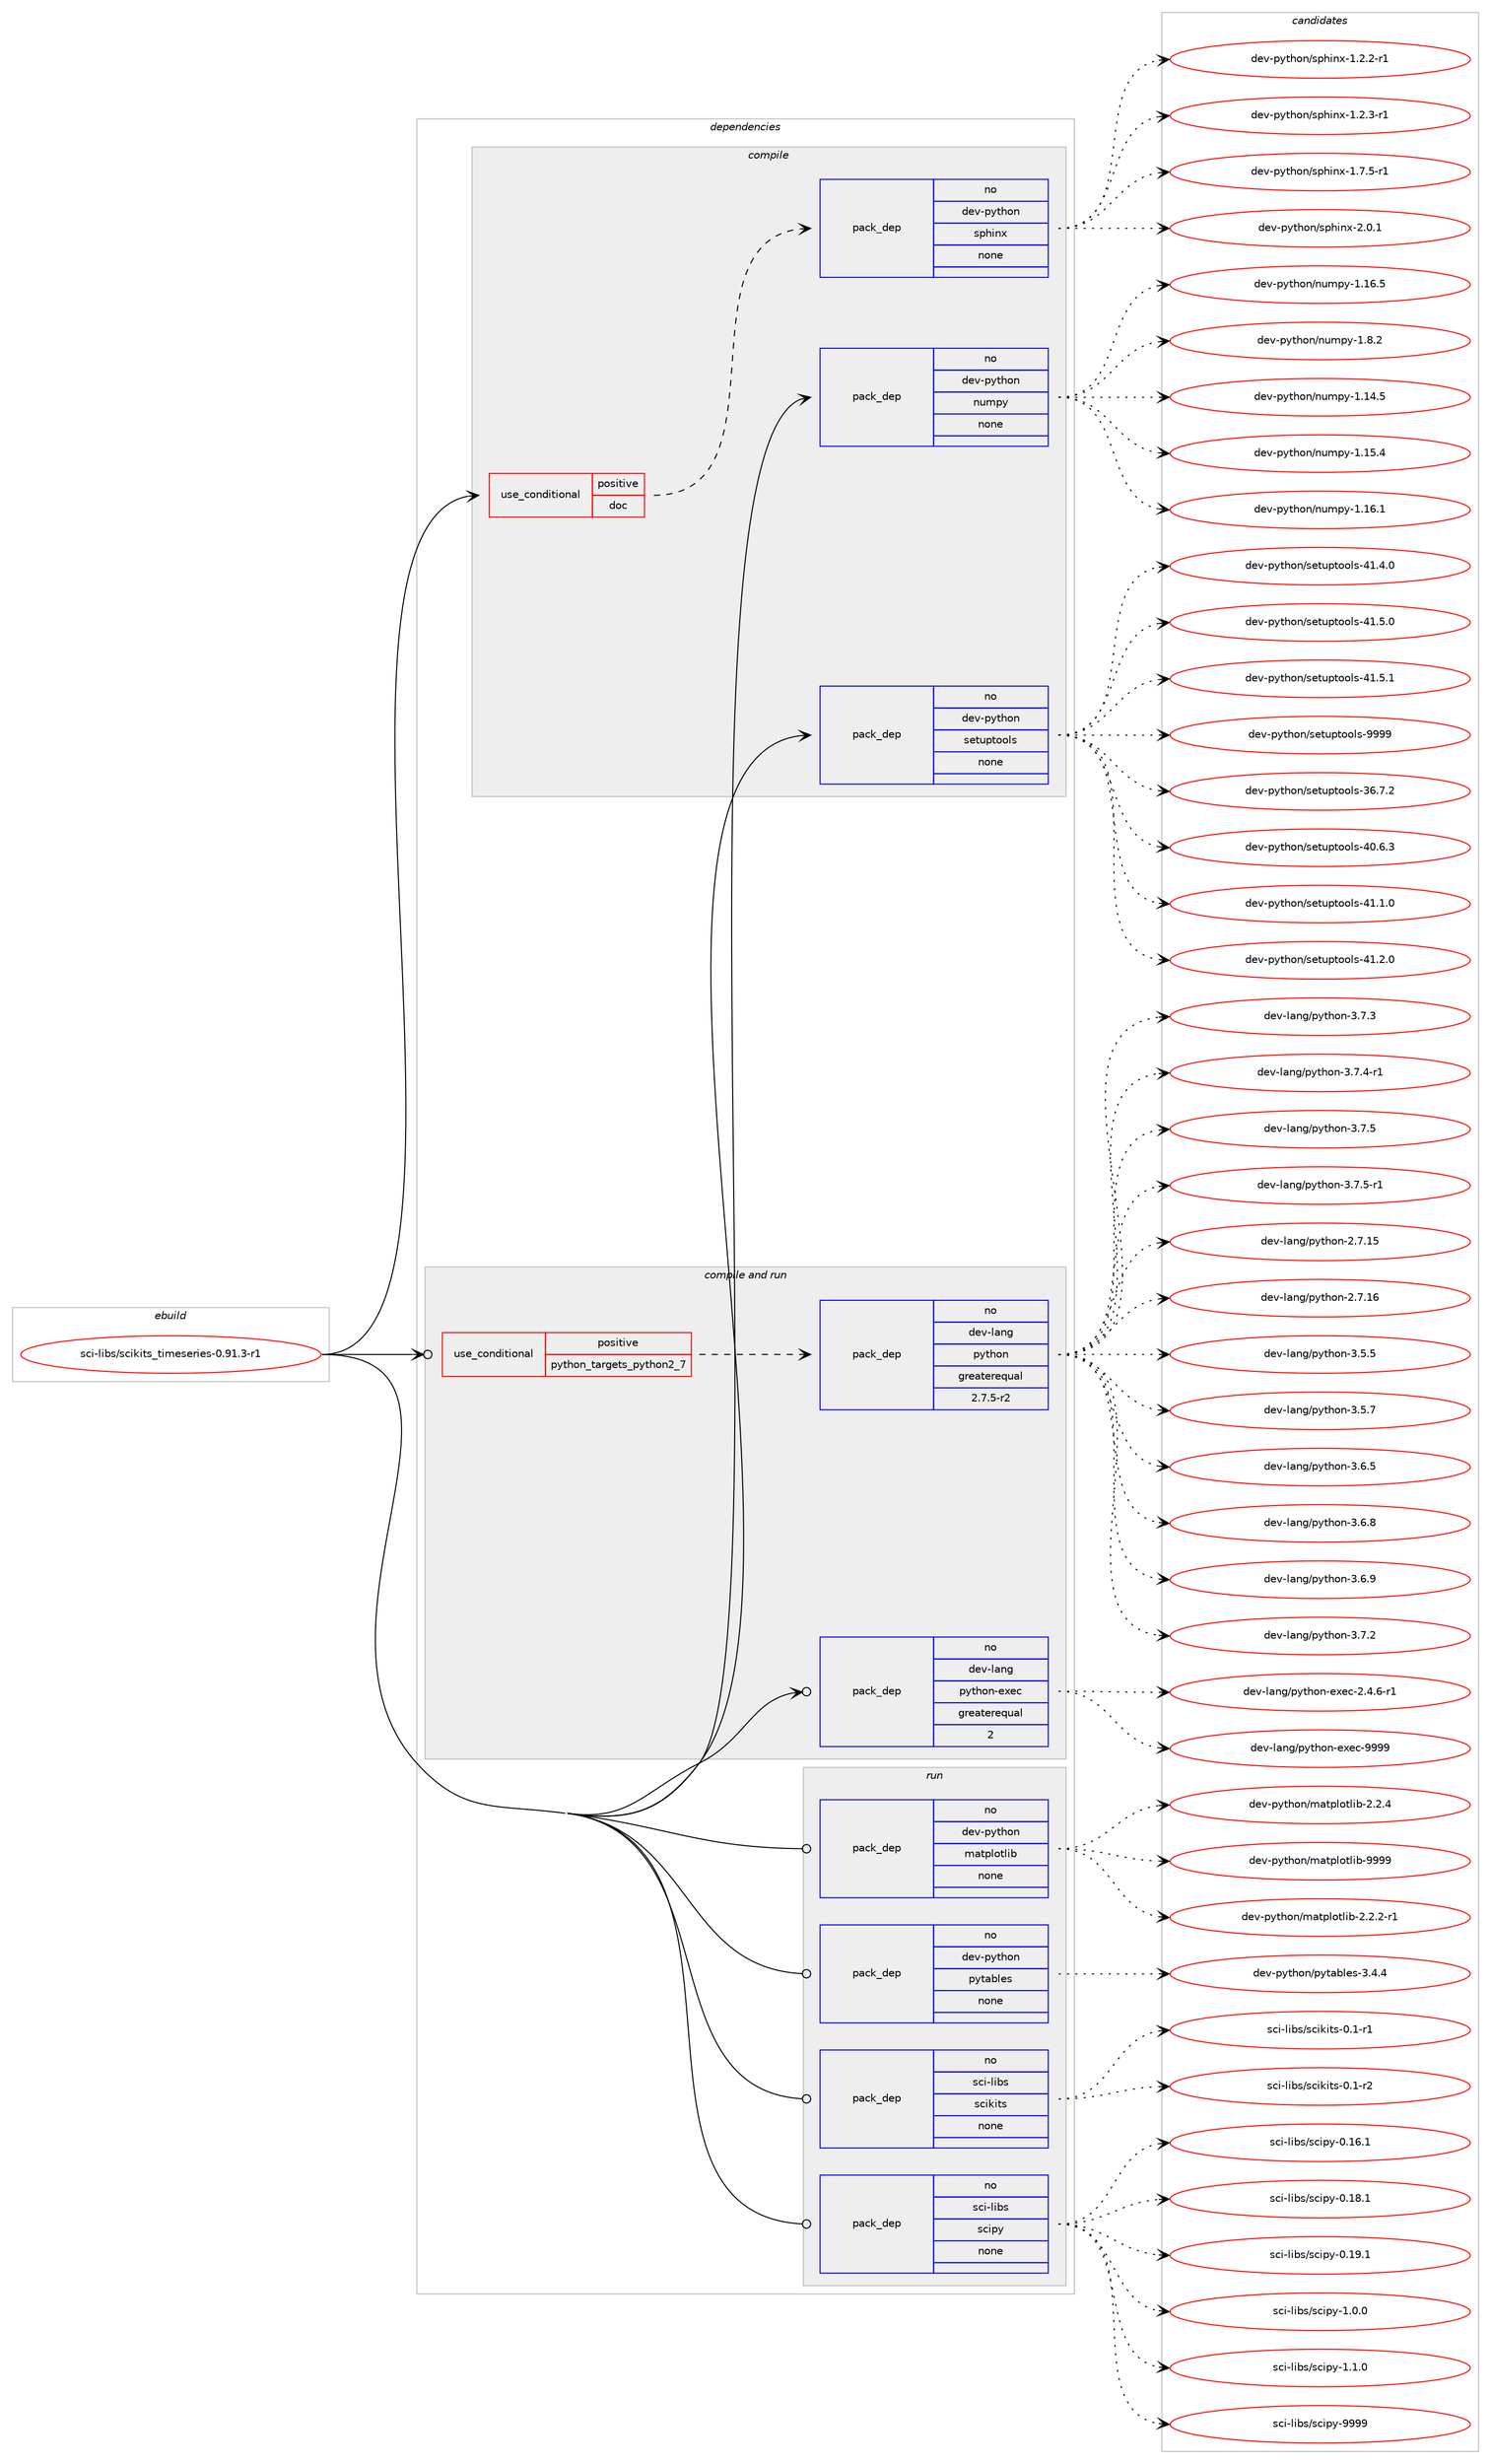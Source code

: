 digraph prolog {

# *************
# Graph options
# *************

newrank=true;
concentrate=true;
compound=true;
graph [rankdir=LR,fontname=Helvetica,fontsize=10,ranksep=1.5];#, ranksep=2.5, nodesep=0.2];
edge  [arrowhead=vee];
node  [fontname=Helvetica,fontsize=10];

# **********
# The ebuild
# **********

subgraph cluster_leftcol {
color=gray;
rank=same;
label=<<i>ebuild</i>>;
id [label="sci-libs/scikits_timeseries-0.91.3-r1", color=red, width=4, href="../sci-libs/scikits_timeseries-0.91.3-r1.svg"];
}

# ****************
# The dependencies
# ****************

subgraph cluster_midcol {
color=gray;
label=<<i>dependencies</i>>;
subgraph cluster_compile {
fillcolor="#eeeeee";
style=filled;
label=<<i>compile</i>>;
subgraph cond208719 {
dependency859579 [label=<<TABLE BORDER="0" CELLBORDER="1" CELLSPACING="0" CELLPADDING="4"><TR><TD ROWSPAN="3" CELLPADDING="10">use_conditional</TD></TR><TR><TD>positive</TD></TR><TR><TD>doc</TD></TR></TABLE>>, shape=none, color=red];
subgraph pack635671 {
dependency859580 [label=<<TABLE BORDER="0" CELLBORDER="1" CELLSPACING="0" CELLPADDING="4" WIDTH="220"><TR><TD ROWSPAN="6" CELLPADDING="30">pack_dep</TD></TR><TR><TD WIDTH="110">no</TD></TR><TR><TD>dev-python</TD></TR><TR><TD>sphinx</TD></TR><TR><TD>none</TD></TR><TR><TD></TD></TR></TABLE>>, shape=none, color=blue];
}
dependency859579:e -> dependency859580:w [weight=20,style="dashed",arrowhead="vee"];
}
id:e -> dependency859579:w [weight=20,style="solid",arrowhead="vee"];
subgraph pack635672 {
dependency859581 [label=<<TABLE BORDER="0" CELLBORDER="1" CELLSPACING="0" CELLPADDING="4" WIDTH="220"><TR><TD ROWSPAN="6" CELLPADDING="30">pack_dep</TD></TR><TR><TD WIDTH="110">no</TD></TR><TR><TD>dev-python</TD></TR><TR><TD>numpy</TD></TR><TR><TD>none</TD></TR><TR><TD></TD></TR></TABLE>>, shape=none, color=blue];
}
id:e -> dependency859581:w [weight=20,style="solid",arrowhead="vee"];
subgraph pack635673 {
dependency859582 [label=<<TABLE BORDER="0" CELLBORDER="1" CELLSPACING="0" CELLPADDING="4" WIDTH="220"><TR><TD ROWSPAN="6" CELLPADDING="30">pack_dep</TD></TR><TR><TD WIDTH="110">no</TD></TR><TR><TD>dev-python</TD></TR><TR><TD>setuptools</TD></TR><TR><TD>none</TD></TR><TR><TD></TD></TR></TABLE>>, shape=none, color=blue];
}
id:e -> dependency859582:w [weight=20,style="solid",arrowhead="vee"];
}
subgraph cluster_compileandrun {
fillcolor="#eeeeee";
style=filled;
label=<<i>compile and run</i>>;
subgraph cond208720 {
dependency859583 [label=<<TABLE BORDER="0" CELLBORDER="1" CELLSPACING="0" CELLPADDING="4"><TR><TD ROWSPAN="3" CELLPADDING="10">use_conditional</TD></TR><TR><TD>positive</TD></TR><TR><TD>python_targets_python2_7</TD></TR></TABLE>>, shape=none, color=red];
subgraph pack635674 {
dependency859584 [label=<<TABLE BORDER="0" CELLBORDER="1" CELLSPACING="0" CELLPADDING="4" WIDTH="220"><TR><TD ROWSPAN="6" CELLPADDING="30">pack_dep</TD></TR><TR><TD WIDTH="110">no</TD></TR><TR><TD>dev-lang</TD></TR><TR><TD>python</TD></TR><TR><TD>greaterequal</TD></TR><TR><TD>2.7.5-r2</TD></TR></TABLE>>, shape=none, color=blue];
}
dependency859583:e -> dependency859584:w [weight=20,style="dashed",arrowhead="vee"];
}
id:e -> dependency859583:w [weight=20,style="solid",arrowhead="odotvee"];
subgraph pack635675 {
dependency859585 [label=<<TABLE BORDER="0" CELLBORDER="1" CELLSPACING="0" CELLPADDING="4" WIDTH="220"><TR><TD ROWSPAN="6" CELLPADDING="30">pack_dep</TD></TR><TR><TD WIDTH="110">no</TD></TR><TR><TD>dev-lang</TD></TR><TR><TD>python-exec</TD></TR><TR><TD>greaterequal</TD></TR><TR><TD>2</TD></TR></TABLE>>, shape=none, color=blue];
}
id:e -> dependency859585:w [weight=20,style="solid",arrowhead="odotvee"];
}
subgraph cluster_run {
fillcolor="#eeeeee";
style=filled;
label=<<i>run</i>>;
subgraph pack635676 {
dependency859586 [label=<<TABLE BORDER="0" CELLBORDER="1" CELLSPACING="0" CELLPADDING="4" WIDTH="220"><TR><TD ROWSPAN="6" CELLPADDING="30">pack_dep</TD></TR><TR><TD WIDTH="110">no</TD></TR><TR><TD>dev-python</TD></TR><TR><TD>matplotlib</TD></TR><TR><TD>none</TD></TR><TR><TD></TD></TR></TABLE>>, shape=none, color=blue];
}
id:e -> dependency859586:w [weight=20,style="solid",arrowhead="odot"];
subgraph pack635677 {
dependency859587 [label=<<TABLE BORDER="0" CELLBORDER="1" CELLSPACING="0" CELLPADDING="4" WIDTH="220"><TR><TD ROWSPAN="6" CELLPADDING="30">pack_dep</TD></TR><TR><TD WIDTH="110">no</TD></TR><TR><TD>dev-python</TD></TR><TR><TD>pytables</TD></TR><TR><TD>none</TD></TR><TR><TD></TD></TR></TABLE>>, shape=none, color=blue];
}
id:e -> dependency859587:w [weight=20,style="solid",arrowhead="odot"];
subgraph pack635678 {
dependency859588 [label=<<TABLE BORDER="0" CELLBORDER="1" CELLSPACING="0" CELLPADDING="4" WIDTH="220"><TR><TD ROWSPAN="6" CELLPADDING="30">pack_dep</TD></TR><TR><TD WIDTH="110">no</TD></TR><TR><TD>sci-libs</TD></TR><TR><TD>scikits</TD></TR><TR><TD>none</TD></TR><TR><TD></TD></TR></TABLE>>, shape=none, color=blue];
}
id:e -> dependency859588:w [weight=20,style="solid",arrowhead="odot"];
subgraph pack635679 {
dependency859589 [label=<<TABLE BORDER="0" CELLBORDER="1" CELLSPACING="0" CELLPADDING="4" WIDTH="220"><TR><TD ROWSPAN="6" CELLPADDING="30">pack_dep</TD></TR><TR><TD WIDTH="110">no</TD></TR><TR><TD>sci-libs</TD></TR><TR><TD>scipy</TD></TR><TR><TD>none</TD></TR><TR><TD></TD></TR></TABLE>>, shape=none, color=blue];
}
id:e -> dependency859589:w [weight=20,style="solid",arrowhead="odot"];
}
}

# **************
# The candidates
# **************

subgraph cluster_choices {
rank=same;
color=gray;
label=<<i>candidates</i>>;

subgraph choice635671 {
color=black;
nodesep=1;
choice10010111845112121116104111110471151121041051101204549465046504511449 [label="dev-python/sphinx-1.2.2-r1", color=red, width=4,href="../dev-python/sphinx-1.2.2-r1.svg"];
choice10010111845112121116104111110471151121041051101204549465046514511449 [label="dev-python/sphinx-1.2.3-r1", color=red, width=4,href="../dev-python/sphinx-1.2.3-r1.svg"];
choice10010111845112121116104111110471151121041051101204549465546534511449 [label="dev-python/sphinx-1.7.5-r1", color=red, width=4,href="../dev-python/sphinx-1.7.5-r1.svg"];
choice1001011184511212111610411111047115112104105110120455046484649 [label="dev-python/sphinx-2.0.1", color=red, width=4,href="../dev-python/sphinx-2.0.1.svg"];
dependency859580:e -> choice10010111845112121116104111110471151121041051101204549465046504511449:w [style=dotted,weight="100"];
dependency859580:e -> choice10010111845112121116104111110471151121041051101204549465046514511449:w [style=dotted,weight="100"];
dependency859580:e -> choice10010111845112121116104111110471151121041051101204549465546534511449:w [style=dotted,weight="100"];
dependency859580:e -> choice1001011184511212111610411111047115112104105110120455046484649:w [style=dotted,weight="100"];
}
subgraph choice635672 {
color=black;
nodesep=1;
choice100101118451121211161041111104711011710911212145494649524653 [label="dev-python/numpy-1.14.5", color=red, width=4,href="../dev-python/numpy-1.14.5.svg"];
choice100101118451121211161041111104711011710911212145494649534652 [label="dev-python/numpy-1.15.4", color=red, width=4,href="../dev-python/numpy-1.15.4.svg"];
choice100101118451121211161041111104711011710911212145494649544649 [label="dev-python/numpy-1.16.1", color=red, width=4,href="../dev-python/numpy-1.16.1.svg"];
choice100101118451121211161041111104711011710911212145494649544653 [label="dev-python/numpy-1.16.5", color=red, width=4,href="../dev-python/numpy-1.16.5.svg"];
choice1001011184511212111610411111047110117109112121454946564650 [label="dev-python/numpy-1.8.2", color=red, width=4,href="../dev-python/numpy-1.8.2.svg"];
dependency859581:e -> choice100101118451121211161041111104711011710911212145494649524653:w [style=dotted,weight="100"];
dependency859581:e -> choice100101118451121211161041111104711011710911212145494649534652:w [style=dotted,weight="100"];
dependency859581:e -> choice100101118451121211161041111104711011710911212145494649544649:w [style=dotted,weight="100"];
dependency859581:e -> choice100101118451121211161041111104711011710911212145494649544653:w [style=dotted,weight="100"];
dependency859581:e -> choice1001011184511212111610411111047110117109112121454946564650:w [style=dotted,weight="100"];
}
subgraph choice635673 {
color=black;
nodesep=1;
choice100101118451121211161041111104711510111611711211611111110811545515446554650 [label="dev-python/setuptools-36.7.2", color=red, width=4,href="../dev-python/setuptools-36.7.2.svg"];
choice100101118451121211161041111104711510111611711211611111110811545524846544651 [label="dev-python/setuptools-40.6.3", color=red, width=4,href="../dev-python/setuptools-40.6.3.svg"];
choice100101118451121211161041111104711510111611711211611111110811545524946494648 [label="dev-python/setuptools-41.1.0", color=red, width=4,href="../dev-python/setuptools-41.1.0.svg"];
choice100101118451121211161041111104711510111611711211611111110811545524946504648 [label="dev-python/setuptools-41.2.0", color=red, width=4,href="../dev-python/setuptools-41.2.0.svg"];
choice100101118451121211161041111104711510111611711211611111110811545524946524648 [label="dev-python/setuptools-41.4.0", color=red, width=4,href="../dev-python/setuptools-41.4.0.svg"];
choice100101118451121211161041111104711510111611711211611111110811545524946534648 [label="dev-python/setuptools-41.5.0", color=red, width=4,href="../dev-python/setuptools-41.5.0.svg"];
choice100101118451121211161041111104711510111611711211611111110811545524946534649 [label="dev-python/setuptools-41.5.1", color=red, width=4,href="../dev-python/setuptools-41.5.1.svg"];
choice10010111845112121116104111110471151011161171121161111111081154557575757 [label="dev-python/setuptools-9999", color=red, width=4,href="../dev-python/setuptools-9999.svg"];
dependency859582:e -> choice100101118451121211161041111104711510111611711211611111110811545515446554650:w [style=dotted,weight="100"];
dependency859582:e -> choice100101118451121211161041111104711510111611711211611111110811545524846544651:w [style=dotted,weight="100"];
dependency859582:e -> choice100101118451121211161041111104711510111611711211611111110811545524946494648:w [style=dotted,weight="100"];
dependency859582:e -> choice100101118451121211161041111104711510111611711211611111110811545524946504648:w [style=dotted,weight="100"];
dependency859582:e -> choice100101118451121211161041111104711510111611711211611111110811545524946524648:w [style=dotted,weight="100"];
dependency859582:e -> choice100101118451121211161041111104711510111611711211611111110811545524946534648:w [style=dotted,weight="100"];
dependency859582:e -> choice100101118451121211161041111104711510111611711211611111110811545524946534649:w [style=dotted,weight="100"];
dependency859582:e -> choice10010111845112121116104111110471151011161171121161111111081154557575757:w [style=dotted,weight="100"];
}
subgraph choice635674 {
color=black;
nodesep=1;
choice10010111845108971101034711212111610411111045504655464953 [label="dev-lang/python-2.7.15", color=red, width=4,href="../dev-lang/python-2.7.15.svg"];
choice10010111845108971101034711212111610411111045504655464954 [label="dev-lang/python-2.7.16", color=red, width=4,href="../dev-lang/python-2.7.16.svg"];
choice100101118451089711010347112121116104111110455146534653 [label="dev-lang/python-3.5.5", color=red, width=4,href="../dev-lang/python-3.5.5.svg"];
choice100101118451089711010347112121116104111110455146534655 [label="dev-lang/python-3.5.7", color=red, width=4,href="../dev-lang/python-3.5.7.svg"];
choice100101118451089711010347112121116104111110455146544653 [label="dev-lang/python-3.6.5", color=red, width=4,href="../dev-lang/python-3.6.5.svg"];
choice100101118451089711010347112121116104111110455146544656 [label="dev-lang/python-3.6.8", color=red, width=4,href="../dev-lang/python-3.6.8.svg"];
choice100101118451089711010347112121116104111110455146544657 [label="dev-lang/python-3.6.9", color=red, width=4,href="../dev-lang/python-3.6.9.svg"];
choice100101118451089711010347112121116104111110455146554650 [label="dev-lang/python-3.7.2", color=red, width=4,href="../dev-lang/python-3.7.2.svg"];
choice100101118451089711010347112121116104111110455146554651 [label="dev-lang/python-3.7.3", color=red, width=4,href="../dev-lang/python-3.7.3.svg"];
choice1001011184510897110103471121211161041111104551465546524511449 [label="dev-lang/python-3.7.4-r1", color=red, width=4,href="../dev-lang/python-3.7.4-r1.svg"];
choice100101118451089711010347112121116104111110455146554653 [label="dev-lang/python-3.7.5", color=red, width=4,href="../dev-lang/python-3.7.5.svg"];
choice1001011184510897110103471121211161041111104551465546534511449 [label="dev-lang/python-3.7.5-r1", color=red, width=4,href="../dev-lang/python-3.7.5-r1.svg"];
dependency859584:e -> choice10010111845108971101034711212111610411111045504655464953:w [style=dotted,weight="100"];
dependency859584:e -> choice10010111845108971101034711212111610411111045504655464954:w [style=dotted,weight="100"];
dependency859584:e -> choice100101118451089711010347112121116104111110455146534653:w [style=dotted,weight="100"];
dependency859584:e -> choice100101118451089711010347112121116104111110455146534655:w [style=dotted,weight="100"];
dependency859584:e -> choice100101118451089711010347112121116104111110455146544653:w [style=dotted,weight="100"];
dependency859584:e -> choice100101118451089711010347112121116104111110455146544656:w [style=dotted,weight="100"];
dependency859584:e -> choice100101118451089711010347112121116104111110455146544657:w [style=dotted,weight="100"];
dependency859584:e -> choice100101118451089711010347112121116104111110455146554650:w [style=dotted,weight="100"];
dependency859584:e -> choice100101118451089711010347112121116104111110455146554651:w [style=dotted,weight="100"];
dependency859584:e -> choice1001011184510897110103471121211161041111104551465546524511449:w [style=dotted,weight="100"];
dependency859584:e -> choice100101118451089711010347112121116104111110455146554653:w [style=dotted,weight="100"];
dependency859584:e -> choice1001011184510897110103471121211161041111104551465546534511449:w [style=dotted,weight="100"];
}
subgraph choice635675 {
color=black;
nodesep=1;
choice10010111845108971101034711212111610411111045101120101994550465246544511449 [label="dev-lang/python-exec-2.4.6-r1", color=red, width=4,href="../dev-lang/python-exec-2.4.6-r1.svg"];
choice10010111845108971101034711212111610411111045101120101994557575757 [label="dev-lang/python-exec-9999", color=red, width=4,href="../dev-lang/python-exec-9999.svg"];
dependency859585:e -> choice10010111845108971101034711212111610411111045101120101994550465246544511449:w [style=dotted,weight="100"];
dependency859585:e -> choice10010111845108971101034711212111610411111045101120101994557575757:w [style=dotted,weight="100"];
}
subgraph choice635676 {
color=black;
nodesep=1;
choice100101118451121211161041111104710997116112108111116108105984550465046504511449 [label="dev-python/matplotlib-2.2.2-r1", color=red, width=4,href="../dev-python/matplotlib-2.2.2-r1.svg"];
choice10010111845112121116104111110471099711611210811111610810598455046504652 [label="dev-python/matplotlib-2.2.4", color=red, width=4,href="../dev-python/matplotlib-2.2.4.svg"];
choice100101118451121211161041111104710997116112108111116108105984557575757 [label="dev-python/matplotlib-9999", color=red, width=4,href="../dev-python/matplotlib-9999.svg"];
dependency859586:e -> choice100101118451121211161041111104710997116112108111116108105984550465046504511449:w [style=dotted,weight="100"];
dependency859586:e -> choice10010111845112121116104111110471099711611210811111610810598455046504652:w [style=dotted,weight="100"];
dependency859586:e -> choice100101118451121211161041111104710997116112108111116108105984557575757:w [style=dotted,weight="100"];
}
subgraph choice635677 {
color=black;
nodesep=1;
choice10010111845112121116104111110471121211169798108101115455146524652 [label="dev-python/pytables-3.4.4", color=red, width=4,href="../dev-python/pytables-3.4.4.svg"];
dependency859587:e -> choice10010111845112121116104111110471121211169798108101115455146524652:w [style=dotted,weight="100"];
}
subgraph choice635678 {
color=black;
nodesep=1;
choice1159910545108105981154711599105107105116115454846494511449 [label="sci-libs/scikits-0.1-r1", color=red, width=4,href="../sci-libs/scikits-0.1-r1.svg"];
choice1159910545108105981154711599105107105116115454846494511450 [label="sci-libs/scikits-0.1-r2", color=red, width=4,href="../sci-libs/scikits-0.1-r2.svg"];
dependency859588:e -> choice1159910545108105981154711599105107105116115454846494511449:w [style=dotted,weight="100"];
dependency859588:e -> choice1159910545108105981154711599105107105116115454846494511450:w [style=dotted,weight="100"];
}
subgraph choice635679 {
color=black;
nodesep=1;
choice115991054510810598115471159910511212145484649544649 [label="sci-libs/scipy-0.16.1", color=red, width=4,href="../sci-libs/scipy-0.16.1.svg"];
choice115991054510810598115471159910511212145484649564649 [label="sci-libs/scipy-0.18.1", color=red, width=4,href="../sci-libs/scipy-0.18.1.svg"];
choice115991054510810598115471159910511212145484649574649 [label="sci-libs/scipy-0.19.1", color=red, width=4,href="../sci-libs/scipy-0.19.1.svg"];
choice1159910545108105981154711599105112121454946484648 [label="sci-libs/scipy-1.0.0", color=red, width=4,href="../sci-libs/scipy-1.0.0.svg"];
choice1159910545108105981154711599105112121454946494648 [label="sci-libs/scipy-1.1.0", color=red, width=4,href="../sci-libs/scipy-1.1.0.svg"];
choice11599105451081059811547115991051121214557575757 [label="sci-libs/scipy-9999", color=red, width=4,href="../sci-libs/scipy-9999.svg"];
dependency859589:e -> choice115991054510810598115471159910511212145484649544649:w [style=dotted,weight="100"];
dependency859589:e -> choice115991054510810598115471159910511212145484649564649:w [style=dotted,weight="100"];
dependency859589:e -> choice115991054510810598115471159910511212145484649574649:w [style=dotted,weight="100"];
dependency859589:e -> choice1159910545108105981154711599105112121454946484648:w [style=dotted,weight="100"];
dependency859589:e -> choice1159910545108105981154711599105112121454946494648:w [style=dotted,weight="100"];
dependency859589:e -> choice11599105451081059811547115991051121214557575757:w [style=dotted,weight="100"];
}
}

}
